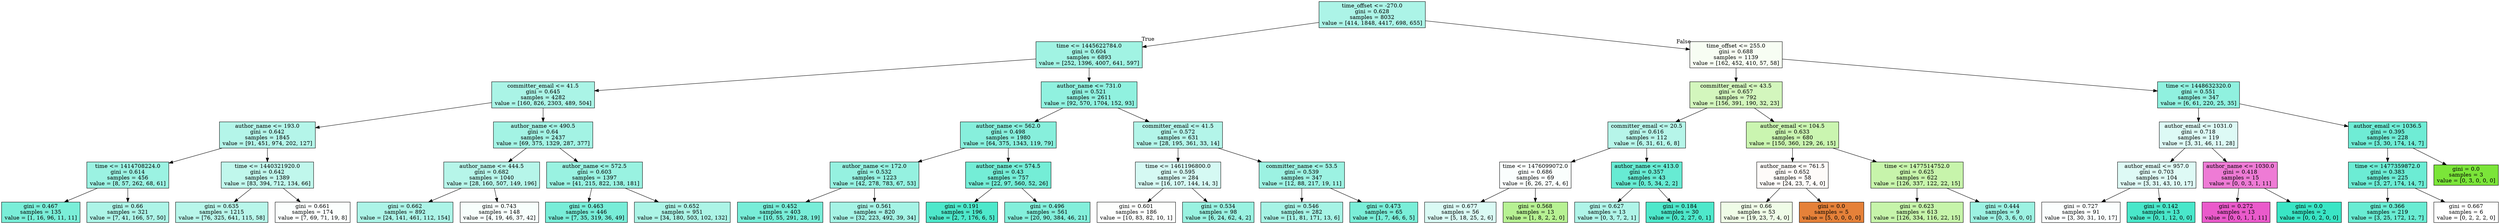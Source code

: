 digraph Tree {
node [shape=box, style="filled", color="black"] ;
0 [label="time_offset <= -270.0\ngini = 0.628\nsamples = 8032\nvalue = [414, 1848, 4417, 698, 655]", fillcolor="#39e5c56a"] ;
1 [label="time <= 1445622784.0\ngini = 0.604\nsamples = 6893\nvalue = [252, 1396, 4007, 641, 597]", fillcolor="#39e5c579"] ;
0 -> 1 [labeldistance=2.5, labelangle=45, headlabel="True"] ;
2 [label="committer_email <= 41.5\ngini = 0.645\nsamples = 4282\nvalue = [160, 826, 2303, 489, 504]", fillcolor="#39e5c56d"] ;
1 -> 2 ;
3 [label="author_name <= 193.0\ngini = 0.642\nsamples = 1845\nvalue = [91, 451, 974, 202, 127]", fillcolor="#39e5c560"] ;
2 -> 3 ;
4 [label="time <= 1414708224.0\ngini = 0.614\nsamples = 456\nvalue = [8, 57, 262, 68, 61]", fillcolor="#39e5c580"] ;
3 -> 4 ;
5 [label="gini = 0.467\nsamples = 135\nvalue = [1, 16, 96, 11, 11]", fillcolor="#39e5c5ab"] ;
4 -> 5 ;
6 [label="gini = 0.66\nsamples = 321\nvalue = [7, 41, 166, 57, 50]", fillcolor="#39e5c569"] ;
4 -> 6 ;
7 [label="time <= 1440321920.0\ngini = 0.642\nsamples = 1389\nvalue = [83, 394, 712, 134, 66]", fillcolor="#39e5c551"] ;
3 -> 7 ;
8 [label="gini = 0.635\nsamples = 1215\nvalue = [76, 325, 641, 115, 58]", fillcolor="#39e5c55b"] ;
7 -> 8 ;
9 [label="gini = 0.661\nsamples = 174\nvalue = [7, 69, 71, 19, 8]", fillcolor="#39e5c505"] ;
7 -> 9 ;
10 [label="author_name <= 490.5\ngini = 0.64\nsamples = 2437\nvalue = [69, 375, 1329, 287, 377]", fillcolor="#39e5c576"] ;
2 -> 10 ;
11 [label="author_name <= 444.5\ngini = 0.682\nsamples = 1040\nvalue = [28, 160, 507, 149, 196]", fillcolor="#39e5c55e"] ;
10 -> 11 ;
12 [label="gini = 0.662\nsamples = 892\nvalue = [24, 141, 461, 112, 154]", fillcolor="#39e5c56a"] ;
11 -> 12 ;
13 [label="gini = 0.743\nsamples = 148\nvalue = [4, 19, 46, 37, 42]", fillcolor="#39e5c50a"] ;
11 -> 13 ;
14 [label="author_name <= 572.5\ngini = 0.603\nsamples = 1397\nvalue = [41, 215, 822, 138, 181]", fillcolor="#39e5c583"] ;
10 -> 14 ;
15 [label="gini = 0.463\nsamples = 446\nvalue = [7, 35, 319, 36, 49]", fillcolor="#39e5c5ad"] ;
14 -> 15 ;
16 [label="gini = 0.652\nsamples = 951\nvalue = [34, 180, 503, 102, 132]", fillcolor="#39e5c56b"] ;
14 -> 16 ;
17 [label="author_name <= 731.0\ngini = 0.521\nsamples = 2611\nvalue = [92, 570, 1704, 152, 93]", fillcolor="#39e5c58e"] ;
1 -> 17 ;
18 [label="author_name <= 562.0\ngini = 0.498\nsamples = 1980\nvalue = [64, 375, 1343, 119, 79]", fillcolor="#39e5c59a"] ;
17 -> 18 ;
19 [label="author_name <= 172.0\ngini = 0.532\nsamples = 1223\nvalue = [42, 278, 783, 67, 53]", fillcolor="#39e5c588"] ;
18 -> 19 ;
20 [label="gini = 0.452\nsamples = 403\nvalue = [10, 55, 291, 28, 19]", fillcolor="#39e5c5ad"] ;
19 -> 20 ;
21 [label="gini = 0.561\nsamples = 820\nvalue = [32, 223, 492, 39, 34]", fillcolor="#39e5c573"] ;
19 -> 21 ;
22 [label="author_name <= 574.5\ngini = 0.43\nsamples = 757\nvalue = [22, 97, 560, 52, 26]", fillcolor="#39e5c5b3"] ;
18 -> 22 ;
23 [label="gini = 0.191\nsamples = 196\nvalue = [2, 7, 176, 6, 5]", fillcolor="#39e5c5e4"] ;
22 -> 23 ;
24 [label="gini = 0.496\nsamples = 561\nvalue = [20, 90, 384, 46, 21]", fillcolor="#39e5c59f"] ;
22 -> 24 ;
25 [label="committer_email <= 41.5\ngini = 0.572\nsamples = 631\nvalue = [28, 195, 361, 33, 14]", fillcolor="#39e5c561"] ;
17 -> 25 ;
26 [label="time <= 1461196800.0\ngini = 0.595\nsamples = 284\nvalue = [16, 107, 144, 14, 3]", fillcolor="#39e5c535"] ;
25 -> 26 ;
27 [label="gini = 0.601\nsamples = 186\nvalue = [10, 83, 82, 10, 1]", fillcolor="#7be53902"] ;
26 -> 27 ;
28 [label="gini = 0.534\nsamples = 98\nvalue = [6, 24, 62, 4, 2]", fillcolor="#39e5c583"] ;
26 -> 28 ;
29 [label="committer_name <= 53.5\ngini = 0.539\nsamples = 347\nvalue = [12, 88, 217, 19, 11]", fillcolor="#39e5c57f"] ;
25 -> 29 ;
30 [label="gini = 0.546\nsamples = 282\nvalue = [11, 81, 171, 13, 6]", fillcolor="#39e5c572"] ;
29 -> 30 ;
31 [label="gini = 0.473\nsamples = 65\nvalue = [1, 7, 46, 6, 5]", fillcolor="#39e5c5ab"] ;
29 -> 31 ;
32 [label="time_offset <= 255.0\ngini = 0.688\nsamples = 1139\nvalue = [162, 452, 410, 57, 58]", fillcolor="#7be5390f"] ;
0 -> 32 [labeldistance=2.5, labelangle=-45, headlabel="False"] ;
33 [label="committer_email <= 43.5\ngini = 0.657\nsamples = 792\nvalue = [156, 391, 190, 32, 23]", fillcolor="#7be53955"] ;
32 -> 33 ;
34 [label="committer_email <= 20.5\ngini = 0.616\nsamples = 112\nvalue = [6, 31, 61, 6, 8]", fillcolor="#39e5c55e"] ;
33 -> 34 ;
35 [label="time <= 1476099072.0\ngini = 0.686\nsamples = 69\nvalue = [6, 26, 27, 4, 6]", fillcolor="#39e5c506"] ;
34 -> 35 ;
36 [label="gini = 0.677\nsamples = 56\nvalue = [5, 18, 25, 2, 6]", fillcolor="#39e5c52f"] ;
35 -> 36 ;
37 [label="gini = 0.568\nsamples = 13\nvalue = [1, 8, 2, 2, 0]", fillcolor="#7be5398b"] ;
35 -> 37 ;
38 [label="author_name <= 413.0\ngini = 0.357\nsamples = 43\nvalue = [0, 5, 34, 2, 2]", fillcolor="#39e5c5c3"] ;
34 -> 38 ;
39 [label="gini = 0.627\nsamples = 13\nvalue = [0, 3, 7, 2, 1]", fillcolor="#39e5c566"] ;
38 -> 39 ;
40 [label="gini = 0.184\nsamples = 30\nvalue = [0, 2, 27, 0, 1]", fillcolor="#39e5c5e4"] ;
38 -> 40 ;
41 [label="author_email <= 104.5\ngini = 0.633\nsamples = 680\nvalue = [150, 360, 129, 26, 15]", fillcolor="#7be53965"] ;
33 -> 41 ;
42 [label="author_name <= 761.5\ngini = 0.652\nsamples = 58\nvalue = [24, 23, 7, 4, 0]", fillcolor="#e5813907"] ;
41 -> 42 ;
43 [label="gini = 0.66\nsamples = 53\nvalue = [19, 23, 7, 4, 0]", fillcolor="#7be5391e"] ;
42 -> 43 ;
44 [label="gini = 0.0\nsamples = 5\nvalue = [5, 0, 0, 0, 0]", fillcolor="#e58139ff"] ;
42 -> 44 ;
45 [label="time <= 1477514752.0\ngini = 0.625\nsamples = 622\nvalue = [126, 337, 122, 22, 15]", fillcolor="#7be5396c"] ;
41 -> 45 ;
46 [label="gini = 0.623\nsamples = 613\nvalue = [126, 334, 116, 22, 15]", fillcolor="#7be5396d"] ;
45 -> 46 ;
47 [label="gini = 0.444\nsamples = 9\nvalue = [0, 3, 6, 0, 0]", fillcolor="#39e5c57f"] ;
45 -> 47 ;
48 [label="time <= 1448632320.0\ngini = 0.551\nsamples = 347\nvalue = [6, 61, 220, 25, 35]", fillcolor="#39e5c58e"] ;
32 -> 48 ;
49 [label="author_email <= 1031.0\ngini = 0.718\nsamples = 119\nvalue = [3, 31, 46, 11, 28]", fillcolor="#39e5c52b"] ;
48 -> 49 ;
50 [label="author_email <= 957.0\ngini = 0.703\nsamples = 104\nvalue = [3, 31, 43, 10, 17]", fillcolor="#39e5c52a"] ;
49 -> 50 ;
51 [label="gini = 0.727\nsamples = 91\nvalue = [3, 30, 31, 10, 17]", fillcolor="#39e5c504"] ;
50 -> 51 ;
52 [label="gini = 0.142\nsamples = 13\nvalue = [0, 1, 12, 0, 0]", fillcolor="#39e5c5ea"] ;
50 -> 52 ;
53 [label="author_name <= 1030.0\ngini = 0.418\nsamples = 15\nvalue = [0, 0, 3, 1, 11]", fillcolor="#e539c0aa"] ;
49 -> 53 ;
54 [label="gini = 0.272\nsamples = 13\nvalue = [0, 0, 1, 1, 11]", fillcolor="#e539c0d4"] ;
53 -> 54 ;
55 [label="gini = 0.0\nsamples = 2\nvalue = [0, 0, 2, 0, 0]", fillcolor="#39e5c5ff"] ;
53 -> 55 ;
56 [label="author_email <= 1036.5\ngini = 0.395\nsamples = 228\nvalue = [3, 30, 174, 14, 7]", fillcolor="#39e5c5b9"] ;
48 -> 56 ;
57 [label="time <= 1477359872.0\ngini = 0.383\nsamples = 225\nvalue = [3, 27, 174, 14, 7]", fillcolor="#39e5c5bd"] ;
56 -> 57 ;
58 [label="gini = 0.366\nsamples = 219\nvalue = [3, 25, 172, 12, 7]", fillcolor="#39e5c5c1"] ;
57 -> 58 ;
59 [label="gini = 0.667\nsamples = 6\nvalue = [0, 2, 2, 2, 0]", fillcolor="#7be53900"] ;
57 -> 59 ;
60 [label="gini = 0.0\nsamples = 3\nvalue = [0, 3, 0, 0, 0]", fillcolor="#7be539ff"] ;
56 -> 60 ;
}